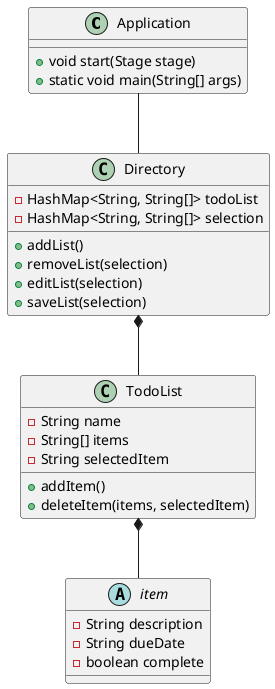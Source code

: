 @startuml

class Application
class Directory
class TodoList
abstract class  item

Application -- Directory
Directory *-- TodoList
TodoList *-- item

abstract class item {
    - String description
    - String dueDate
    - boolean complete
}

class TodoList {
    - String name
    - String[] items
    - String selectedItem
    + addItem()
    + deleteItem(items, selectedItem)
}

class Directory {
    - HashMap<String, String[]> todoList
    - HashMap<String, String[]> selection
    + addList()
    + removeList(selection)
    + editList(selection)
    + saveList(selection)
}

class Application {
    + void start(Stage stage)
    + static void main(String[] args)
}
@enduml